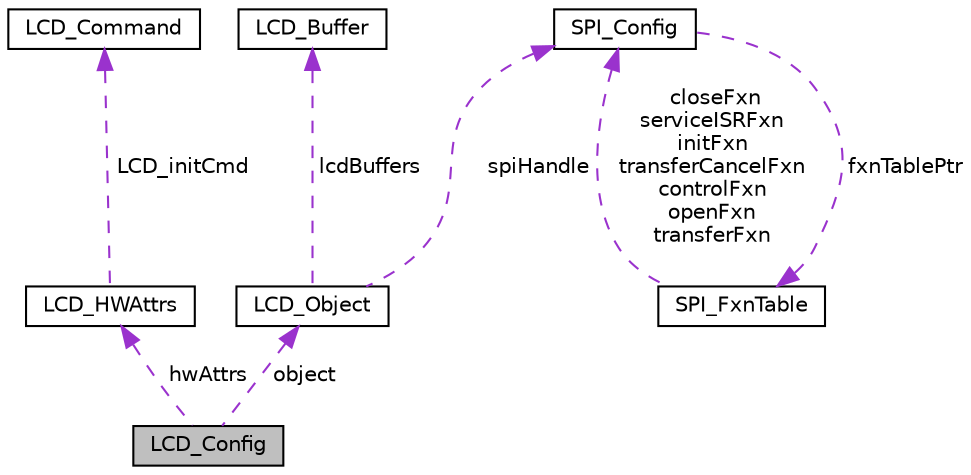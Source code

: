 digraph "LCD_Config"
{
  edge [fontname="Helvetica",fontsize="10",labelfontname="Helvetica",labelfontsize="10"];
  node [fontname="Helvetica",fontsize="10",shape=record];
  Node1 [label="LCD_Config",height=0.2,width=0.4,color="black", fillcolor="grey75", style="filled", fontcolor="black"];
  Node2 -> Node1 [dir="back",color="darkorchid3",fontsize="10",style="dashed",label=" hwAttrs" ,fontname="Helvetica"];
  Node2 [label="LCD_HWAttrs",height=0.2,width=0.4,color="black", fillcolor="white", style="filled",URL="$struct_l_c_d___h_w_attrs.html",tooltip="LCD Hardware attributes. "];
  Node3 -> Node2 [dir="back",color="darkorchid3",fontsize="10",style="dashed",label=" LCD_initCmd" ,fontname="Helvetica"];
  Node3 [label="LCD_Command",height=0.2,width=0.4,color="black", fillcolor="white", style="filled",URL="$struct_l_c_d___command.html",tooltip="Format of LCD commands used by the LCD controller. "];
  Node4 -> Node1 [dir="back",color="darkorchid3",fontsize="10",style="dashed",label=" object" ,fontname="Helvetica"];
  Node4 [label="LCD_Object",height=0.2,width=0.4,color="black", fillcolor="white", style="filled",URL="$struct_l_c_d___object.html",tooltip="LCD Object. "];
  Node5 -> Node4 [dir="back",color="darkorchid3",fontsize="10",style="dashed",label=" lcdBuffers" ,fontname="Helvetica"];
  Node5 [label="LCD_Buffer",height=0.2,width=0.4,color="black", fillcolor="white", style="filled",URL="$struct_l_c_d___buffer.html",tooltip="LCD_Buffer used to store data to be printed on the LCD display. "];
  Node6 -> Node4 [dir="back",color="darkorchid3",fontsize="10",style="dashed",label=" spiHandle" ,fontname="Helvetica"];
  Node6 [label="SPI_Config",height=0.2,width=0.4,color="black", fillcolor="white", style="filled",URL="$struct_s_p_i___config.html",tooltip="SPI Global configuration. "];
  Node7 -> Node6 [dir="back",color="darkorchid3",fontsize="10",style="dashed",label=" fxnTablePtr" ,fontname="Helvetica"];
  Node7 [label="SPI_FxnTable",height=0.2,width=0.4,color="black", fillcolor="white", style="filled",URL="$struct_s_p_i___fxn_table.html",tooltip="The definition of a SPI function table that contains the required set of functions to control a speci..."];
  Node6 -> Node7 [dir="back",color="darkorchid3",fontsize="10",style="dashed",label=" closeFxn\nserviceISRFxn\ninitFxn\ntransferCancelFxn\ncontrolFxn\nopenFxn\ntransferFxn" ,fontname="Helvetica"];
}
